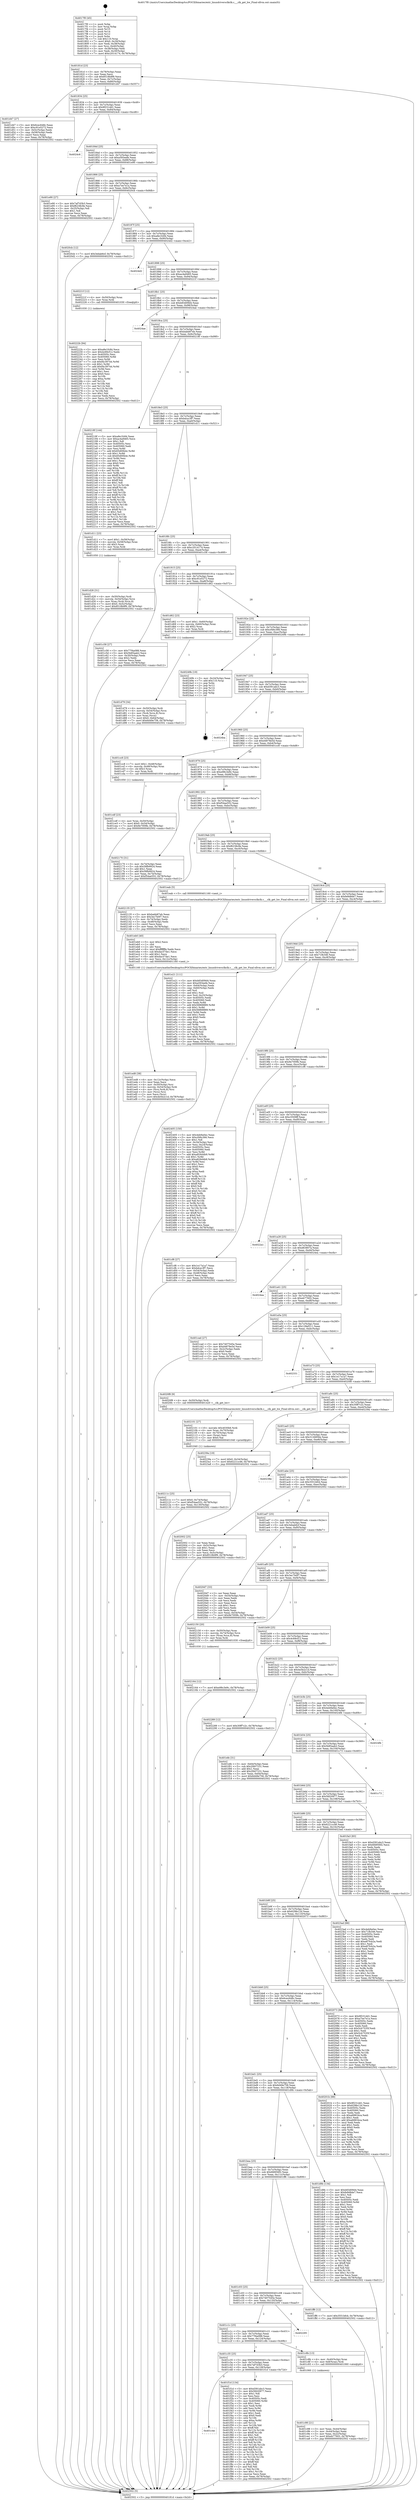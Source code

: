 digraph "0x4017f0" {
  label = "0x4017f0 (/mnt/c/Users/mathe/Desktop/tcc/POCII/binaries/extr_linuxdriversclkclk.c___clk_get_hw_Final-ollvm.out::main(0))"
  labelloc = "t"
  node[shape=record]

  Entry [label="",width=0.3,height=0.3,shape=circle,fillcolor=black,style=filled]
  "0x40181d" [label="{
     0x40181d [23]\l
     | [instrs]\l
     &nbsp;&nbsp;0x40181d \<+3\>: mov -0x78(%rbp),%eax\l
     &nbsp;&nbsp;0x401820 \<+2\>: mov %eax,%ecx\l
     &nbsp;&nbsp;0x401822 \<+6\>: sub $0x8518b9f9,%ecx\l
     &nbsp;&nbsp;0x401828 \<+3\>: mov %eax,-0x7c(%rbp)\l
     &nbsp;&nbsp;0x40182b \<+3\>: mov %ecx,-0x80(%rbp)\l
     &nbsp;&nbsp;0x40182e \<+6\>: je 0000000000401d47 \<main+0x557\>\l
  }"]
  "0x401d47" [label="{
     0x401d47 [27]\l
     | [instrs]\l
     &nbsp;&nbsp;0x401d47 \<+5\>: mov $0x6cec648c,%eax\l
     &nbsp;&nbsp;0x401d4c \<+5\>: mov $0xc91e5272,%ecx\l
     &nbsp;&nbsp;0x401d51 \<+3\>: mov -0x5c(%rbp),%edx\l
     &nbsp;&nbsp;0x401d54 \<+3\>: cmp -0x58(%rbp),%edx\l
     &nbsp;&nbsp;0x401d57 \<+3\>: cmovl %ecx,%eax\l
     &nbsp;&nbsp;0x401d5a \<+3\>: mov %eax,-0x78(%rbp)\l
     &nbsp;&nbsp;0x401d5d \<+5\>: jmp 0000000000402502 \<main+0xd12\>\l
  }"]
  "0x401834" [label="{
     0x401834 [25]\l
     | [instrs]\l
     &nbsp;&nbsp;0x401834 \<+5\>: jmp 0000000000401839 \<main+0x49\>\l
     &nbsp;&nbsp;0x401839 \<+3\>: mov -0x7c(%rbp),%eax\l
     &nbsp;&nbsp;0x40183c \<+5\>: sub $0x9f231dd1,%eax\l
     &nbsp;&nbsp;0x401841 \<+6\>: mov %eax,-0x84(%rbp)\l
     &nbsp;&nbsp;0x401847 \<+6\>: je 00000000004024c6 \<main+0xcd6\>\l
  }"]
  Exit [label="",width=0.3,height=0.3,shape=circle,fillcolor=black,style=filled,peripheries=2]
  "0x4024c6" [label="{
     0x4024c6\l
  }", style=dashed]
  "0x40184d" [label="{
     0x40184d [25]\l
     | [instrs]\l
     &nbsp;&nbsp;0x40184d \<+5\>: jmp 0000000000401852 \<main+0x62\>\l
     &nbsp;&nbsp;0x401852 \<+3\>: mov -0x7c(%rbp),%eax\l
     &nbsp;&nbsp;0x401855 \<+5\>: sub $0xa593eefe,%eax\l
     &nbsp;&nbsp;0x40185a \<+6\>: mov %eax,-0x88(%rbp)\l
     &nbsp;&nbsp;0x401860 \<+6\>: je 0000000000401e90 \<main+0x6a0\>\l
  }"]
  "0x40222b" [label="{
     0x40222b [94]\l
     | [instrs]\l
     &nbsp;&nbsp;0x40222b \<+5\>: mov $0xa8e1fc84,%ecx\l
     &nbsp;&nbsp;0x402230 \<+5\>: mov $0x4c69cf12,%edx\l
     &nbsp;&nbsp;0x402235 \<+7\>: mov 0x40505c,%esi\l
     &nbsp;&nbsp;0x40223c \<+8\>: mov 0x405060,%r8d\l
     &nbsp;&nbsp;0x402244 \<+3\>: mov %esi,%r9d\l
     &nbsp;&nbsp;0x402247 \<+7\>: sub $0xf4c39744,%r9d\l
     &nbsp;&nbsp;0x40224e \<+4\>: sub $0x1,%r9d\l
     &nbsp;&nbsp;0x402252 \<+7\>: add $0xf4c39744,%r9d\l
     &nbsp;&nbsp;0x402259 \<+4\>: imul %r9d,%esi\l
     &nbsp;&nbsp;0x40225d \<+3\>: and $0x1,%esi\l
     &nbsp;&nbsp;0x402260 \<+3\>: cmp $0x0,%esi\l
     &nbsp;&nbsp;0x402263 \<+4\>: sete %r10b\l
     &nbsp;&nbsp;0x402267 \<+4\>: cmp $0xa,%r8d\l
     &nbsp;&nbsp;0x40226b \<+4\>: setl %r11b\l
     &nbsp;&nbsp;0x40226f \<+3\>: mov %r10b,%bl\l
     &nbsp;&nbsp;0x402272 \<+3\>: and %r11b,%bl\l
     &nbsp;&nbsp;0x402275 \<+3\>: xor %r11b,%r10b\l
     &nbsp;&nbsp;0x402278 \<+3\>: or %r10b,%bl\l
     &nbsp;&nbsp;0x40227b \<+3\>: test $0x1,%bl\l
     &nbsp;&nbsp;0x40227e \<+3\>: cmovne %edx,%ecx\l
     &nbsp;&nbsp;0x402281 \<+3\>: mov %ecx,-0x78(%rbp)\l
     &nbsp;&nbsp;0x402284 \<+5\>: jmp 0000000000402502 \<main+0xd12\>\l
  }"]
  "0x401e90" [label="{
     0x401e90 [27]\l
     | [instrs]\l
     &nbsp;&nbsp;0x401e90 \<+5\>: mov $0x7af7d3b3,%eax\l
     &nbsp;&nbsp;0x401e95 \<+5\>: mov $0xf6238c9e,%ecx\l
     &nbsp;&nbsp;0x401e9a \<+3\>: mov -0x25(%rbp),%dl\l
     &nbsp;&nbsp;0x401e9d \<+3\>: test $0x1,%dl\l
     &nbsp;&nbsp;0x401ea0 \<+3\>: cmovne %ecx,%eax\l
     &nbsp;&nbsp;0x401ea3 \<+3\>: mov %eax,-0x78(%rbp)\l
     &nbsp;&nbsp;0x401ea6 \<+5\>: jmp 0000000000402502 \<main+0xd12\>\l
  }"]
  "0x401866" [label="{
     0x401866 [25]\l
     | [instrs]\l
     &nbsp;&nbsp;0x401866 \<+5\>: jmp 000000000040186b \<main+0x7b\>\l
     &nbsp;&nbsp;0x40186b \<+3\>: mov -0x7c(%rbp),%eax\l
     &nbsp;&nbsp;0x40186e \<+5\>: sub $0xa7ee7e1a,%eax\l
     &nbsp;&nbsp;0x401873 \<+6\>: mov %eax,-0x8c(%rbp)\l
     &nbsp;&nbsp;0x401879 \<+6\>: je 00000000004020cb \<main+0x8db\>\l
  }"]
  "0x402164" [label="{
     0x402164 [12]\l
     | [instrs]\l
     &nbsp;&nbsp;0x402164 \<+7\>: movl $0xe98c3e9c,-0x78(%rbp)\l
     &nbsp;&nbsp;0x40216b \<+5\>: jmp 0000000000402502 \<main+0xd12\>\l
  }"]
  "0x4020cb" [label="{
     0x4020cb [12]\l
     | [instrs]\l
     &nbsp;&nbsp;0x4020cb \<+7\>: movl $0x3ebab6cf,-0x78(%rbp)\l
     &nbsp;&nbsp;0x4020d2 \<+5\>: jmp 0000000000402502 \<main+0xd12\>\l
  }"]
  "0x40187f" [label="{
     0x40187f [25]\l
     | [instrs]\l
     &nbsp;&nbsp;0x40187f \<+5\>: jmp 0000000000401884 \<main+0x94\>\l
     &nbsp;&nbsp;0x401884 \<+3\>: mov -0x7c(%rbp),%eax\l
     &nbsp;&nbsp;0x401887 \<+5\>: sub $0xa8e1fc84,%eax\l
     &nbsp;&nbsp;0x40188c \<+6\>: mov %eax,-0x90(%rbp)\l
     &nbsp;&nbsp;0x401892 \<+6\>: je 00000000004024d2 \<main+0xce2\>\l
  }"]
  "0x40211c" [label="{
     0x40211c [25]\l
     | [instrs]\l
     &nbsp;&nbsp;0x40211c \<+7\>: movl $0x0,-0x74(%rbp)\l
     &nbsp;&nbsp;0x402123 \<+7\>: movl $0xf54ae552,-0x78(%rbp)\l
     &nbsp;&nbsp;0x40212a \<+6\>: mov %eax,-0x130(%rbp)\l
     &nbsp;&nbsp;0x402130 \<+5\>: jmp 0000000000402502 \<main+0xd12\>\l
  }"]
  "0x4024d2" [label="{
     0x4024d2\l
  }", style=dashed]
  "0x401898" [label="{
     0x401898 [25]\l
     | [instrs]\l
     &nbsp;&nbsp;0x401898 \<+5\>: jmp 000000000040189d \<main+0xad\>\l
     &nbsp;&nbsp;0x40189d \<+3\>: mov -0x7c(%rbp),%eax\l
     &nbsp;&nbsp;0x4018a0 \<+5\>: sub $0xac4a9465,%eax\l
     &nbsp;&nbsp;0x4018a5 \<+6\>: mov %eax,-0x94(%rbp)\l
     &nbsp;&nbsp;0x4018ab \<+6\>: je 000000000040221f \<main+0xa2f\>\l
  }"]
  "0x402101" [label="{
     0x402101 [27]\l
     | [instrs]\l
     &nbsp;&nbsp;0x402101 \<+10\>: movabs $0x4030b6,%rdi\l
     &nbsp;&nbsp;0x40210b \<+4\>: mov %rax,-0x70(%rbp)\l
     &nbsp;&nbsp;0x40210f \<+4\>: mov -0x70(%rbp),%rax\l
     &nbsp;&nbsp;0x402113 \<+2\>: mov (%rax),%esi\l
     &nbsp;&nbsp;0x402115 \<+2\>: mov $0x0,%al\l
     &nbsp;&nbsp;0x402117 \<+5\>: call 0000000000401040 \<printf@plt\>\l
     | [calls]\l
     &nbsp;&nbsp;0x401040 \{1\} (unknown)\l
  }"]
  "0x40221f" [label="{
     0x40221f [12]\l
     | [instrs]\l
     &nbsp;&nbsp;0x40221f \<+4\>: mov -0x50(%rbp),%rax\l
     &nbsp;&nbsp;0x402223 \<+3\>: mov %rax,%rdi\l
     &nbsp;&nbsp;0x402226 \<+5\>: call 0000000000401030 \<free@plt\>\l
     | [calls]\l
     &nbsp;&nbsp;0x401030 \{1\} (unknown)\l
  }"]
  "0x4018b1" [label="{
     0x4018b1 [25]\l
     | [instrs]\l
     &nbsp;&nbsp;0x4018b1 \<+5\>: jmp 00000000004018b6 \<main+0xc6\>\l
     &nbsp;&nbsp;0x4018b6 \<+3\>: mov -0x7c(%rbp),%eax\l
     &nbsp;&nbsp;0x4018b9 \<+5\>: sub $0xb83d09d4,%eax\l
     &nbsp;&nbsp;0x4018be \<+6\>: mov %eax,-0x98(%rbp)\l
     &nbsp;&nbsp;0x4018c4 \<+6\>: je 00000000004024ae \<main+0xcbe\>\l
  }"]
  "0x401c4e" [label="{
     0x401c4e\l
  }", style=dashed]
  "0x4024ae" [label="{
     0x4024ae\l
  }", style=dashed]
  "0x4018ca" [label="{
     0x4018ca [25]\l
     | [instrs]\l
     &nbsp;&nbsp;0x4018ca \<+5\>: jmp 00000000004018cf \<main+0xdf\>\l
     &nbsp;&nbsp;0x4018cf \<+3\>: mov -0x7c(%rbp),%eax\l
     &nbsp;&nbsp;0x4018d2 \<+5\>: sub $0xbabb87eb,%eax\l
     &nbsp;&nbsp;0x4018d7 \<+6\>: mov %eax,-0x9c(%rbp)\l
     &nbsp;&nbsp;0x4018dd \<+6\>: je 000000000040218f \<main+0x99f\>\l
  }"]
  "0x401f1d" [label="{
     0x401f1d [134]\l
     | [instrs]\l
     &nbsp;&nbsp;0x401f1d \<+5\>: mov $0xd391abc3,%eax\l
     &nbsp;&nbsp;0x401f22 \<+5\>: mov $0x5fd20977,%ecx\l
     &nbsp;&nbsp;0x401f27 \<+2\>: mov $0x1,%dl\l
     &nbsp;&nbsp;0x401f29 \<+2\>: xor %esi,%esi\l
     &nbsp;&nbsp;0x401f2b \<+7\>: mov 0x40505c,%edi\l
     &nbsp;&nbsp;0x401f32 \<+8\>: mov 0x405060,%r8d\l
     &nbsp;&nbsp;0x401f3a \<+3\>: sub $0x1,%esi\l
     &nbsp;&nbsp;0x401f3d \<+3\>: mov %edi,%r9d\l
     &nbsp;&nbsp;0x401f40 \<+3\>: add %esi,%r9d\l
     &nbsp;&nbsp;0x401f43 \<+4\>: imul %r9d,%edi\l
     &nbsp;&nbsp;0x401f47 \<+3\>: and $0x1,%edi\l
     &nbsp;&nbsp;0x401f4a \<+3\>: cmp $0x0,%edi\l
     &nbsp;&nbsp;0x401f4d \<+4\>: sete %r10b\l
     &nbsp;&nbsp;0x401f51 \<+4\>: cmp $0xa,%r8d\l
     &nbsp;&nbsp;0x401f55 \<+4\>: setl %r11b\l
     &nbsp;&nbsp;0x401f59 \<+3\>: mov %r10b,%bl\l
     &nbsp;&nbsp;0x401f5c \<+3\>: xor $0xff,%bl\l
     &nbsp;&nbsp;0x401f5f \<+3\>: mov %r11b,%r14b\l
     &nbsp;&nbsp;0x401f62 \<+4\>: xor $0xff,%r14b\l
     &nbsp;&nbsp;0x401f66 \<+3\>: xor $0x1,%dl\l
     &nbsp;&nbsp;0x401f69 \<+3\>: mov %bl,%r15b\l
     &nbsp;&nbsp;0x401f6c \<+4\>: and $0xff,%r15b\l
     &nbsp;&nbsp;0x401f70 \<+3\>: and %dl,%r10b\l
     &nbsp;&nbsp;0x401f73 \<+3\>: mov %r14b,%r12b\l
     &nbsp;&nbsp;0x401f76 \<+4\>: and $0xff,%r12b\l
     &nbsp;&nbsp;0x401f7a \<+3\>: and %dl,%r11b\l
     &nbsp;&nbsp;0x401f7d \<+3\>: or %r10b,%r15b\l
     &nbsp;&nbsp;0x401f80 \<+3\>: or %r11b,%r12b\l
     &nbsp;&nbsp;0x401f83 \<+3\>: xor %r12b,%r15b\l
     &nbsp;&nbsp;0x401f86 \<+3\>: or %r14b,%bl\l
     &nbsp;&nbsp;0x401f89 \<+3\>: xor $0xff,%bl\l
     &nbsp;&nbsp;0x401f8c \<+3\>: or $0x1,%dl\l
     &nbsp;&nbsp;0x401f8f \<+2\>: and %dl,%bl\l
     &nbsp;&nbsp;0x401f91 \<+3\>: or %bl,%r15b\l
     &nbsp;&nbsp;0x401f94 \<+4\>: test $0x1,%r15b\l
     &nbsp;&nbsp;0x401f98 \<+3\>: cmovne %ecx,%eax\l
     &nbsp;&nbsp;0x401f9b \<+3\>: mov %eax,-0x78(%rbp)\l
     &nbsp;&nbsp;0x401f9e \<+5\>: jmp 0000000000402502 \<main+0xd12\>\l
  }"]
  "0x40218f" [label="{
     0x40218f [144]\l
     | [instrs]\l
     &nbsp;&nbsp;0x40218f \<+5\>: mov $0xa8e1fc84,%eax\l
     &nbsp;&nbsp;0x402194 \<+5\>: mov $0xac4a9465,%ecx\l
     &nbsp;&nbsp;0x402199 \<+2\>: mov $0x1,%dl\l
     &nbsp;&nbsp;0x40219b \<+7\>: mov 0x40505c,%esi\l
     &nbsp;&nbsp;0x4021a2 \<+7\>: mov 0x405060,%edi\l
     &nbsp;&nbsp;0x4021a9 \<+3\>: mov %esi,%r8d\l
     &nbsp;&nbsp;0x4021ac \<+7\>: add $0x65d00b4c,%r8d\l
     &nbsp;&nbsp;0x4021b3 \<+4\>: sub $0x1,%r8d\l
     &nbsp;&nbsp;0x4021b7 \<+7\>: sub $0x65d00b4c,%r8d\l
     &nbsp;&nbsp;0x4021be \<+4\>: imul %r8d,%esi\l
     &nbsp;&nbsp;0x4021c2 \<+3\>: and $0x1,%esi\l
     &nbsp;&nbsp;0x4021c5 \<+3\>: cmp $0x0,%esi\l
     &nbsp;&nbsp;0x4021c8 \<+4\>: sete %r9b\l
     &nbsp;&nbsp;0x4021cc \<+3\>: cmp $0xa,%edi\l
     &nbsp;&nbsp;0x4021cf \<+4\>: setl %r10b\l
     &nbsp;&nbsp;0x4021d3 \<+3\>: mov %r9b,%r11b\l
     &nbsp;&nbsp;0x4021d6 \<+4\>: xor $0xff,%r11b\l
     &nbsp;&nbsp;0x4021da \<+3\>: mov %r10b,%bl\l
     &nbsp;&nbsp;0x4021dd \<+3\>: xor $0xff,%bl\l
     &nbsp;&nbsp;0x4021e0 \<+3\>: xor $0x1,%dl\l
     &nbsp;&nbsp;0x4021e3 \<+3\>: mov %r11b,%r14b\l
     &nbsp;&nbsp;0x4021e6 \<+4\>: and $0xff,%r14b\l
     &nbsp;&nbsp;0x4021ea \<+3\>: and %dl,%r9b\l
     &nbsp;&nbsp;0x4021ed \<+3\>: mov %bl,%r15b\l
     &nbsp;&nbsp;0x4021f0 \<+4\>: and $0xff,%r15b\l
     &nbsp;&nbsp;0x4021f4 \<+3\>: and %dl,%r10b\l
     &nbsp;&nbsp;0x4021f7 \<+3\>: or %r9b,%r14b\l
     &nbsp;&nbsp;0x4021fa \<+3\>: or %r10b,%r15b\l
     &nbsp;&nbsp;0x4021fd \<+3\>: xor %r15b,%r14b\l
     &nbsp;&nbsp;0x402200 \<+3\>: or %bl,%r11b\l
     &nbsp;&nbsp;0x402203 \<+4\>: xor $0xff,%r11b\l
     &nbsp;&nbsp;0x402207 \<+3\>: or $0x1,%dl\l
     &nbsp;&nbsp;0x40220a \<+3\>: and %dl,%r11b\l
     &nbsp;&nbsp;0x40220d \<+3\>: or %r11b,%r14b\l
     &nbsp;&nbsp;0x402210 \<+4\>: test $0x1,%r14b\l
     &nbsp;&nbsp;0x402214 \<+3\>: cmovne %ecx,%eax\l
     &nbsp;&nbsp;0x402217 \<+3\>: mov %eax,-0x78(%rbp)\l
     &nbsp;&nbsp;0x40221a \<+5\>: jmp 0000000000402502 \<main+0xd12\>\l
  }"]
  "0x4018e3" [label="{
     0x4018e3 [25]\l
     | [instrs]\l
     &nbsp;&nbsp;0x4018e3 \<+5\>: jmp 00000000004018e8 \<main+0xf8\>\l
     &nbsp;&nbsp;0x4018e8 \<+3\>: mov -0x7c(%rbp),%eax\l
     &nbsp;&nbsp;0x4018eb \<+5\>: sub $0xbdca1ff7,%eax\l
     &nbsp;&nbsp;0x4018f0 \<+6\>: mov %eax,-0xa0(%rbp)\l
     &nbsp;&nbsp;0x4018f6 \<+6\>: je 0000000000401d11 \<main+0x521\>\l
  }"]
  "0x401ed8" [label="{
     0x401ed8 [38]\l
     | [instrs]\l
     &nbsp;&nbsp;0x401ed8 \<+6\>: mov -0x12c(%rbp),%ecx\l
     &nbsp;&nbsp;0x401ede \<+3\>: imul %eax,%ecx\l
     &nbsp;&nbsp;0x401ee1 \<+4\>: mov -0x50(%rbp),%rsi\l
     &nbsp;&nbsp;0x401ee5 \<+4\>: movslq -0x54(%rbp),%rdi\l
     &nbsp;&nbsp;0x401ee9 \<+4\>: mov (%rsi,%rdi,8),%rsi\l
     &nbsp;&nbsp;0x401eed \<+3\>: mov (%rsi),%rsi\l
     &nbsp;&nbsp;0x401ef0 \<+2\>: mov %ecx,(%rsi)\l
     &nbsp;&nbsp;0x401ef2 \<+7\>: movl $0x4e5b2c1d,-0x78(%rbp)\l
     &nbsp;&nbsp;0x401ef9 \<+5\>: jmp 0000000000402502 \<main+0xd12\>\l
  }"]
  "0x401d11" [label="{
     0x401d11 [23]\l
     | [instrs]\l
     &nbsp;&nbsp;0x401d11 \<+7\>: movl $0x1,-0x58(%rbp)\l
     &nbsp;&nbsp;0x401d18 \<+4\>: movslq -0x58(%rbp),%rax\l
     &nbsp;&nbsp;0x401d1c \<+4\>: shl $0x3,%rax\l
     &nbsp;&nbsp;0x401d20 \<+3\>: mov %rax,%rdi\l
     &nbsp;&nbsp;0x401d23 \<+5\>: call 0000000000401050 \<malloc@plt\>\l
     | [calls]\l
     &nbsp;&nbsp;0x401050 \{1\} (unknown)\l
  }"]
  "0x4018fc" [label="{
     0x4018fc [25]\l
     | [instrs]\l
     &nbsp;&nbsp;0x4018fc \<+5\>: jmp 0000000000401901 \<main+0x111\>\l
     &nbsp;&nbsp;0x401901 \<+3\>: mov -0x7c(%rbp),%eax\l
     &nbsp;&nbsp;0x401904 \<+5\>: sub $0xc2014174,%eax\l
     &nbsp;&nbsp;0x401909 \<+6\>: mov %eax,-0xa4(%rbp)\l
     &nbsp;&nbsp;0x40190f \<+6\>: je 0000000000401c58 \<main+0x468\>\l
  }"]
  "0x401eb0" [label="{
     0x401eb0 [40]\l
     | [instrs]\l
     &nbsp;&nbsp;0x401eb0 \<+5\>: mov $0x2,%ecx\l
     &nbsp;&nbsp;0x401eb5 \<+1\>: cltd\l
     &nbsp;&nbsp;0x401eb6 \<+2\>: idiv %ecx\l
     &nbsp;&nbsp;0x401eb8 \<+6\>: imul $0xfffffffe,%edx,%ecx\l
     &nbsp;&nbsp;0x401ebe \<+6\>: sub $0xdac57de1,%ecx\l
     &nbsp;&nbsp;0x401ec4 \<+3\>: add $0x1,%ecx\l
     &nbsp;&nbsp;0x401ec7 \<+6\>: add $0xdac57de1,%ecx\l
     &nbsp;&nbsp;0x401ecd \<+6\>: mov %ecx,-0x12c(%rbp)\l
     &nbsp;&nbsp;0x401ed3 \<+5\>: call 0000000000401160 \<next_i\>\l
     | [calls]\l
     &nbsp;&nbsp;0x401160 \{1\} (/mnt/c/Users/mathe/Desktop/tcc/POCII/binaries/extr_linuxdriversclkclk.c___clk_get_hw_Final-ollvm.out::next_i)\l
  }"]
  "0x401c58" [label="{
     0x401c58 [27]\l
     | [instrs]\l
     &nbsp;&nbsp;0x401c58 \<+5\>: mov $0x77f4a088,%eax\l
     &nbsp;&nbsp;0x401c5d \<+5\>: mov $0x5b85aab2,%ecx\l
     &nbsp;&nbsp;0x401c62 \<+3\>: mov -0x30(%rbp),%edx\l
     &nbsp;&nbsp;0x401c65 \<+3\>: cmp $0x2,%edx\l
     &nbsp;&nbsp;0x401c68 \<+3\>: cmovne %ecx,%eax\l
     &nbsp;&nbsp;0x401c6b \<+3\>: mov %eax,-0x78(%rbp)\l
     &nbsp;&nbsp;0x401c6e \<+5\>: jmp 0000000000402502 \<main+0xd12\>\l
  }"]
  "0x401915" [label="{
     0x401915 [25]\l
     | [instrs]\l
     &nbsp;&nbsp;0x401915 \<+5\>: jmp 000000000040191a \<main+0x12a\>\l
     &nbsp;&nbsp;0x40191a \<+3\>: mov -0x7c(%rbp),%eax\l
     &nbsp;&nbsp;0x40191d \<+5\>: sub $0xc91e5272,%eax\l
     &nbsp;&nbsp;0x401922 \<+6\>: mov %eax,-0xa8(%rbp)\l
     &nbsp;&nbsp;0x401928 \<+6\>: je 0000000000401d62 \<main+0x572\>\l
  }"]
  "0x402502" [label="{
     0x402502 [5]\l
     | [instrs]\l
     &nbsp;&nbsp;0x402502 \<+5\>: jmp 000000000040181d \<main+0x2d\>\l
  }"]
  "0x4017f0" [label="{
     0x4017f0 [45]\l
     | [instrs]\l
     &nbsp;&nbsp;0x4017f0 \<+1\>: push %rbp\l
     &nbsp;&nbsp;0x4017f1 \<+3\>: mov %rsp,%rbp\l
     &nbsp;&nbsp;0x4017f4 \<+2\>: push %r15\l
     &nbsp;&nbsp;0x4017f6 \<+2\>: push %r14\l
     &nbsp;&nbsp;0x4017f8 \<+2\>: push %r12\l
     &nbsp;&nbsp;0x4017fa \<+1\>: push %rbx\l
     &nbsp;&nbsp;0x4017fb \<+7\>: sub $0x110,%rsp\l
     &nbsp;&nbsp;0x401802 \<+7\>: movl $0x0,-0x34(%rbp)\l
     &nbsp;&nbsp;0x401809 \<+3\>: mov %edi,-0x38(%rbp)\l
     &nbsp;&nbsp;0x40180c \<+4\>: mov %rsi,-0x40(%rbp)\l
     &nbsp;&nbsp;0x401810 \<+3\>: mov -0x38(%rbp),%edi\l
     &nbsp;&nbsp;0x401813 \<+3\>: mov %edi,-0x30(%rbp)\l
     &nbsp;&nbsp;0x401816 \<+7\>: movl $0xc2014174,-0x78(%rbp)\l
  }"]
  "0x401d79" [label="{
     0x401d79 [34]\l
     | [instrs]\l
     &nbsp;&nbsp;0x401d79 \<+4\>: mov -0x50(%rbp),%rdi\l
     &nbsp;&nbsp;0x401d7d \<+4\>: movslq -0x54(%rbp),%rcx\l
     &nbsp;&nbsp;0x401d81 \<+4\>: mov (%rdi,%rcx,8),%rcx\l
     &nbsp;&nbsp;0x401d85 \<+3\>: mov %rax,(%rcx)\l
     &nbsp;&nbsp;0x401d88 \<+7\>: movl $0x0,-0x64(%rbp)\l
     &nbsp;&nbsp;0x401d8f \<+7\>: movl $0x6d49e758,-0x78(%rbp)\l
     &nbsp;&nbsp;0x401d96 \<+5\>: jmp 0000000000402502 \<main+0xd12\>\l
  }"]
  "0x401d62" [label="{
     0x401d62 [23]\l
     | [instrs]\l
     &nbsp;&nbsp;0x401d62 \<+7\>: movl $0x1,-0x60(%rbp)\l
     &nbsp;&nbsp;0x401d69 \<+4\>: movslq -0x60(%rbp),%rax\l
     &nbsp;&nbsp;0x401d6d \<+4\>: shl $0x2,%rax\l
     &nbsp;&nbsp;0x401d71 \<+3\>: mov %rax,%rdi\l
     &nbsp;&nbsp;0x401d74 \<+5\>: call 0000000000401050 \<malloc@plt\>\l
     | [calls]\l
     &nbsp;&nbsp;0x401050 \{1\} (unknown)\l
  }"]
  "0x40192e" [label="{
     0x40192e [25]\l
     | [instrs]\l
     &nbsp;&nbsp;0x40192e \<+5\>: jmp 0000000000401933 \<main+0x143\>\l
     &nbsp;&nbsp;0x401933 \<+3\>: mov -0x7c(%rbp),%eax\l
     &nbsp;&nbsp;0x401936 \<+5\>: sub $0xcf48c366,%eax\l
     &nbsp;&nbsp;0x40193b \<+6\>: mov %eax,-0xac(%rbp)\l
     &nbsp;&nbsp;0x401941 \<+6\>: je 000000000040249b \<main+0xcab\>\l
  }"]
  "0x401d28" [label="{
     0x401d28 [31]\l
     | [instrs]\l
     &nbsp;&nbsp;0x401d28 \<+4\>: mov -0x50(%rbp),%rdi\l
     &nbsp;&nbsp;0x401d2c \<+4\>: movslq -0x54(%rbp),%rcx\l
     &nbsp;&nbsp;0x401d30 \<+4\>: mov %rax,(%rdi,%rcx,8)\l
     &nbsp;&nbsp;0x401d34 \<+7\>: movl $0x0,-0x5c(%rbp)\l
     &nbsp;&nbsp;0x401d3b \<+7\>: movl $0x8518b9f9,-0x78(%rbp)\l
     &nbsp;&nbsp;0x401d42 \<+5\>: jmp 0000000000402502 \<main+0xd12\>\l
  }"]
  "0x40249b" [label="{
     0x40249b [19]\l
     | [instrs]\l
     &nbsp;&nbsp;0x40249b \<+3\>: mov -0x24(%rbp),%eax\l
     &nbsp;&nbsp;0x40249e \<+7\>: add $0x110,%rsp\l
     &nbsp;&nbsp;0x4024a5 \<+1\>: pop %rbx\l
     &nbsp;&nbsp;0x4024a6 \<+2\>: pop %r12\l
     &nbsp;&nbsp;0x4024a8 \<+2\>: pop %r14\l
     &nbsp;&nbsp;0x4024aa \<+2\>: pop %r15\l
     &nbsp;&nbsp;0x4024ac \<+1\>: pop %rbp\l
     &nbsp;&nbsp;0x4024ad \<+1\>: ret\l
  }"]
  "0x401947" [label="{
     0x401947 [25]\l
     | [instrs]\l
     &nbsp;&nbsp;0x401947 \<+5\>: jmp 000000000040194c \<main+0x15c\>\l
     &nbsp;&nbsp;0x40194c \<+3\>: mov -0x7c(%rbp),%eax\l
     &nbsp;&nbsp;0x40194f \<+5\>: sub $0xd391abc3,%eax\l
     &nbsp;&nbsp;0x401954 \<+6\>: mov %eax,-0xb0(%rbp)\l
     &nbsp;&nbsp;0x40195a \<+6\>: je 00000000004024ba \<main+0xcca\>\l
  }"]
  "0x401cdf" [label="{
     0x401cdf [23]\l
     | [instrs]\l
     &nbsp;&nbsp;0x401cdf \<+4\>: mov %rax,-0x50(%rbp)\l
     &nbsp;&nbsp;0x401ce3 \<+7\>: movl $0x0,-0x54(%rbp)\l
     &nbsp;&nbsp;0x401cea \<+7\>: movl $0x9e7009b,-0x78(%rbp)\l
     &nbsp;&nbsp;0x401cf1 \<+5\>: jmp 0000000000402502 \<main+0xd12\>\l
  }"]
  "0x4024ba" [label="{
     0x4024ba\l
  }", style=dashed]
  "0x401960" [label="{
     0x401960 [25]\l
     | [instrs]\l
     &nbsp;&nbsp;0x401960 \<+5\>: jmp 0000000000401965 \<main+0x175\>\l
     &nbsp;&nbsp;0x401965 \<+3\>: mov -0x7c(%rbp),%eax\l
     &nbsp;&nbsp;0x401968 \<+5\>: sub $0xd4878e5d,%eax\l
     &nbsp;&nbsp;0x40196d \<+6\>: mov %eax,-0xb4(%rbp)\l
     &nbsp;&nbsp;0x401973 \<+6\>: je 0000000000401cc8 \<main+0x4d8\>\l
  }"]
  "0x401c98" [label="{
     0x401c98 [21]\l
     | [instrs]\l
     &nbsp;&nbsp;0x401c98 \<+3\>: mov %eax,-0x44(%rbp)\l
     &nbsp;&nbsp;0x401c9b \<+3\>: mov -0x44(%rbp),%eax\l
     &nbsp;&nbsp;0x401c9e \<+3\>: mov %eax,-0x2c(%rbp)\l
     &nbsp;&nbsp;0x401ca1 \<+7\>: movl $0xeb77602,-0x78(%rbp)\l
     &nbsp;&nbsp;0x401ca8 \<+5\>: jmp 0000000000402502 \<main+0xd12\>\l
  }"]
  "0x401cc8" [label="{
     0x401cc8 [23]\l
     | [instrs]\l
     &nbsp;&nbsp;0x401cc8 \<+7\>: movl $0x1,-0x48(%rbp)\l
     &nbsp;&nbsp;0x401ccf \<+4\>: movslq -0x48(%rbp),%rax\l
     &nbsp;&nbsp;0x401cd3 \<+4\>: shl $0x3,%rax\l
     &nbsp;&nbsp;0x401cd7 \<+3\>: mov %rax,%rdi\l
     &nbsp;&nbsp;0x401cda \<+5\>: call 0000000000401050 \<malloc@plt\>\l
     | [calls]\l
     &nbsp;&nbsp;0x401050 \{1\} (unknown)\l
  }"]
  "0x401979" [label="{
     0x401979 [25]\l
     | [instrs]\l
     &nbsp;&nbsp;0x401979 \<+5\>: jmp 000000000040197e \<main+0x18e\>\l
     &nbsp;&nbsp;0x40197e \<+3\>: mov -0x7c(%rbp),%eax\l
     &nbsp;&nbsp;0x401981 \<+5\>: sub $0xe98c3e9c,%eax\l
     &nbsp;&nbsp;0x401986 \<+6\>: mov %eax,-0xb8(%rbp)\l
     &nbsp;&nbsp;0x40198c \<+6\>: je 0000000000402170 \<main+0x980\>\l
  }"]
  "0x401c35" [label="{
     0x401c35 [25]\l
     | [instrs]\l
     &nbsp;&nbsp;0x401c35 \<+5\>: jmp 0000000000401c3a \<main+0x44a\>\l
     &nbsp;&nbsp;0x401c3a \<+3\>: mov -0x7c(%rbp),%eax\l
     &nbsp;&nbsp;0x401c3d \<+5\>: sub $0x7af7d3b3,%eax\l
     &nbsp;&nbsp;0x401c42 \<+6\>: mov %eax,-0x128(%rbp)\l
     &nbsp;&nbsp;0x401c48 \<+6\>: je 0000000000401f1d \<main+0x72d\>\l
  }"]
  "0x402170" [label="{
     0x402170 [31]\l
     | [instrs]\l
     &nbsp;&nbsp;0x402170 \<+3\>: mov -0x74(%rbp),%eax\l
     &nbsp;&nbsp;0x402173 \<+5\>: sub $0x58fb9924,%eax\l
     &nbsp;&nbsp;0x402178 \<+3\>: add $0x1,%eax\l
     &nbsp;&nbsp;0x40217b \<+5\>: add $0x58fb9924,%eax\l
     &nbsp;&nbsp;0x402180 \<+3\>: mov %eax,-0x74(%rbp)\l
     &nbsp;&nbsp;0x402183 \<+7\>: movl $0xf54ae552,-0x78(%rbp)\l
     &nbsp;&nbsp;0x40218a \<+5\>: jmp 0000000000402502 \<main+0xd12\>\l
  }"]
  "0x401992" [label="{
     0x401992 [25]\l
     | [instrs]\l
     &nbsp;&nbsp;0x401992 \<+5\>: jmp 0000000000401997 \<main+0x1a7\>\l
     &nbsp;&nbsp;0x401997 \<+3\>: mov -0x7c(%rbp),%eax\l
     &nbsp;&nbsp;0x40199a \<+5\>: sub $0xf54ae552,%eax\l
     &nbsp;&nbsp;0x40199f \<+6\>: mov %eax,-0xbc(%rbp)\l
     &nbsp;&nbsp;0x4019a5 \<+6\>: je 0000000000402135 \<main+0x945\>\l
  }"]
  "0x401c8b" [label="{
     0x401c8b [13]\l
     | [instrs]\l
     &nbsp;&nbsp;0x401c8b \<+4\>: mov -0x40(%rbp),%rax\l
     &nbsp;&nbsp;0x401c8f \<+4\>: mov 0x8(%rax),%rdi\l
     &nbsp;&nbsp;0x401c93 \<+5\>: call 0000000000401060 \<atoi@plt\>\l
     | [calls]\l
     &nbsp;&nbsp;0x401060 \{1\} (unknown)\l
  }"]
  "0x402135" [label="{
     0x402135 [27]\l
     | [instrs]\l
     &nbsp;&nbsp;0x402135 \<+5\>: mov $0xbabb87eb,%eax\l
     &nbsp;&nbsp;0x40213a \<+5\>: mov $0x3ec7b0f7,%ecx\l
     &nbsp;&nbsp;0x40213f \<+3\>: mov -0x74(%rbp),%edx\l
     &nbsp;&nbsp;0x402142 \<+3\>: cmp -0x48(%rbp),%edx\l
     &nbsp;&nbsp;0x402145 \<+3\>: cmovl %ecx,%eax\l
     &nbsp;&nbsp;0x402148 \<+3\>: mov %eax,-0x78(%rbp)\l
     &nbsp;&nbsp;0x40214b \<+5\>: jmp 0000000000402502 \<main+0xd12\>\l
  }"]
  "0x4019ab" [label="{
     0x4019ab [25]\l
     | [instrs]\l
     &nbsp;&nbsp;0x4019ab \<+5\>: jmp 00000000004019b0 \<main+0x1c0\>\l
     &nbsp;&nbsp;0x4019b0 \<+3\>: mov -0x7c(%rbp),%eax\l
     &nbsp;&nbsp;0x4019b3 \<+5\>: sub $0xf6238c9e,%eax\l
     &nbsp;&nbsp;0x4019b8 \<+6\>: mov %eax,-0xc0(%rbp)\l
     &nbsp;&nbsp;0x4019be \<+6\>: je 0000000000401eab \<main+0x6bb\>\l
  }"]
  "0x401c1c" [label="{
     0x401c1c [25]\l
     | [instrs]\l
     &nbsp;&nbsp;0x401c1c \<+5\>: jmp 0000000000401c21 \<main+0x431\>\l
     &nbsp;&nbsp;0x401c21 \<+3\>: mov -0x7c(%rbp),%eax\l
     &nbsp;&nbsp;0x401c24 \<+5\>: sub $0x77f4a088,%eax\l
     &nbsp;&nbsp;0x401c29 \<+6\>: mov %eax,-0x124(%rbp)\l
     &nbsp;&nbsp;0x401c2f \<+6\>: je 0000000000401c8b \<main+0x49b\>\l
  }"]
  "0x401eab" [label="{
     0x401eab [5]\l
     | [instrs]\l
     &nbsp;&nbsp;0x401eab \<+5\>: call 0000000000401160 \<next_i\>\l
     | [calls]\l
     &nbsp;&nbsp;0x401160 \{1\} (/mnt/c/Users/mathe/Desktop/tcc/POCII/binaries/extr_linuxdriversclkclk.c___clk_get_hw_Final-ollvm.out::next_i)\l
  }"]
  "0x4019c4" [label="{
     0x4019c4 [25]\l
     | [instrs]\l
     &nbsp;&nbsp;0x4019c4 \<+5\>: jmp 00000000004019c9 \<main+0x1d9\>\l
     &nbsp;&nbsp;0x4019c9 \<+3\>: mov -0x7c(%rbp),%eax\l
     &nbsp;&nbsp;0x4019cc \<+5\>: sub $0xfe9d8de7,%eax\l
     &nbsp;&nbsp;0x4019d1 \<+6\>: mov %eax,-0xc4(%rbp)\l
     &nbsp;&nbsp;0x4019d7 \<+6\>: je 0000000000401e21 \<main+0x631\>\l
  }"]
  "0x402295" [label="{
     0x402295\l
  }", style=dashed]
  "0x401e21" [label="{
     0x401e21 [111]\l
     | [instrs]\l
     &nbsp;&nbsp;0x401e21 \<+5\>: mov $0xb83d09d4,%eax\l
     &nbsp;&nbsp;0x401e26 \<+5\>: mov $0xa593eefe,%ecx\l
     &nbsp;&nbsp;0x401e2b \<+3\>: mov -0x64(%rbp),%edx\l
     &nbsp;&nbsp;0x401e2e \<+3\>: cmp -0x60(%rbp),%edx\l
     &nbsp;&nbsp;0x401e31 \<+4\>: setl %sil\l
     &nbsp;&nbsp;0x401e35 \<+4\>: and $0x1,%sil\l
     &nbsp;&nbsp;0x401e39 \<+4\>: mov %sil,-0x25(%rbp)\l
     &nbsp;&nbsp;0x401e3d \<+7\>: mov 0x40505c,%edx\l
     &nbsp;&nbsp;0x401e44 \<+7\>: mov 0x405060,%edi\l
     &nbsp;&nbsp;0x401e4b \<+3\>: mov %edx,%r8d\l
     &nbsp;&nbsp;0x401e4e \<+7\>: add $0x56868889,%r8d\l
     &nbsp;&nbsp;0x401e55 \<+4\>: sub $0x1,%r8d\l
     &nbsp;&nbsp;0x401e59 \<+7\>: sub $0x56868889,%r8d\l
     &nbsp;&nbsp;0x401e60 \<+4\>: imul %r8d,%edx\l
     &nbsp;&nbsp;0x401e64 \<+3\>: and $0x1,%edx\l
     &nbsp;&nbsp;0x401e67 \<+3\>: cmp $0x0,%edx\l
     &nbsp;&nbsp;0x401e6a \<+4\>: sete %sil\l
     &nbsp;&nbsp;0x401e6e \<+3\>: cmp $0xa,%edi\l
     &nbsp;&nbsp;0x401e71 \<+4\>: setl %r9b\l
     &nbsp;&nbsp;0x401e75 \<+3\>: mov %sil,%r10b\l
     &nbsp;&nbsp;0x401e78 \<+3\>: and %r9b,%r10b\l
     &nbsp;&nbsp;0x401e7b \<+3\>: xor %r9b,%sil\l
     &nbsp;&nbsp;0x401e7e \<+3\>: or %sil,%r10b\l
     &nbsp;&nbsp;0x401e81 \<+4\>: test $0x1,%r10b\l
     &nbsp;&nbsp;0x401e85 \<+3\>: cmovne %ecx,%eax\l
     &nbsp;&nbsp;0x401e88 \<+3\>: mov %eax,-0x78(%rbp)\l
     &nbsp;&nbsp;0x401e8b \<+5\>: jmp 0000000000402502 \<main+0xd12\>\l
  }"]
  "0x4019dd" [label="{
     0x4019dd [25]\l
     | [instrs]\l
     &nbsp;&nbsp;0x4019dd \<+5\>: jmp 00000000004019e2 \<main+0x1f2\>\l
     &nbsp;&nbsp;0x4019e2 \<+3\>: mov -0x7c(%rbp),%eax\l
     &nbsp;&nbsp;0x4019e5 \<+5\>: sub $0x71fb346,%eax\l
     &nbsp;&nbsp;0x4019ea \<+6\>: mov %eax,-0xc8(%rbp)\l
     &nbsp;&nbsp;0x4019f0 \<+6\>: je 0000000000402405 \<main+0xc15\>\l
  }"]
  "0x401c03" [label="{
     0x401c03 [25]\l
     | [instrs]\l
     &nbsp;&nbsp;0x401c03 \<+5\>: jmp 0000000000401c08 \<main+0x418\>\l
     &nbsp;&nbsp;0x401c08 \<+3\>: mov -0x7c(%rbp),%eax\l
     &nbsp;&nbsp;0x401c0b \<+5\>: sub $0x7407545e,%eax\l
     &nbsp;&nbsp;0x401c10 \<+6\>: mov %eax,-0x120(%rbp)\l
     &nbsp;&nbsp;0x401c16 \<+6\>: je 0000000000402295 \<main+0xaa5\>\l
  }"]
  "0x402405" [label="{
     0x402405 [150]\l
     | [instrs]\l
     &nbsp;&nbsp;0x402405 \<+5\>: mov $0x4eb9a0ec,%eax\l
     &nbsp;&nbsp;0x40240a \<+5\>: mov $0xcf48c366,%ecx\l
     &nbsp;&nbsp;0x40240f \<+2\>: mov $0x1,%dl\l
     &nbsp;&nbsp;0x402411 \<+3\>: mov -0x34(%rbp),%esi\l
     &nbsp;&nbsp;0x402414 \<+3\>: mov %esi,-0x24(%rbp)\l
     &nbsp;&nbsp;0x402417 \<+7\>: mov 0x40505c,%esi\l
     &nbsp;&nbsp;0x40241e \<+7\>: mov 0x405060,%edi\l
     &nbsp;&nbsp;0x402425 \<+3\>: mov %esi,%r8d\l
     &nbsp;&nbsp;0x402428 \<+7\>: add $0xa826d4b9,%r8d\l
     &nbsp;&nbsp;0x40242f \<+4\>: sub $0x1,%r8d\l
     &nbsp;&nbsp;0x402433 \<+7\>: sub $0xa826d4b9,%r8d\l
     &nbsp;&nbsp;0x40243a \<+4\>: imul %r8d,%esi\l
     &nbsp;&nbsp;0x40243e \<+3\>: and $0x1,%esi\l
     &nbsp;&nbsp;0x402441 \<+3\>: cmp $0x0,%esi\l
     &nbsp;&nbsp;0x402444 \<+4\>: sete %r9b\l
     &nbsp;&nbsp;0x402448 \<+3\>: cmp $0xa,%edi\l
     &nbsp;&nbsp;0x40244b \<+4\>: setl %r10b\l
     &nbsp;&nbsp;0x40244f \<+3\>: mov %r9b,%r11b\l
     &nbsp;&nbsp;0x402452 \<+4\>: xor $0xff,%r11b\l
     &nbsp;&nbsp;0x402456 \<+3\>: mov %r10b,%bl\l
     &nbsp;&nbsp;0x402459 \<+3\>: xor $0xff,%bl\l
     &nbsp;&nbsp;0x40245c \<+3\>: xor $0x0,%dl\l
     &nbsp;&nbsp;0x40245f \<+3\>: mov %r11b,%r14b\l
     &nbsp;&nbsp;0x402462 \<+4\>: and $0x0,%r14b\l
     &nbsp;&nbsp;0x402466 \<+3\>: and %dl,%r9b\l
     &nbsp;&nbsp;0x402469 \<+3\>: mov %bl,%r15b\l
     &nbsp;&nbsp;0x40246c \<+4\>: and $0x0,%r15b\l
     &nbsp;&nbsp;0x402470 \<+3\>: and %dl,%r10b\l
     &nbsp;&nbsp;0x402473 \<+3\>: or %r9b,%r14b\l
     &nbsp;&nbsp;0x402476 \<+3\>: or %r10b,%r15b\l
     &nbsp;&nbsp;0x402479 \<+3\>: xor %r15b,%r14b\l
     &nbsp;&nbsp;0x40247c \<+3\>: or %bl,%r11b\l
     &nbsp;&nbsp;0x40247f \<+4\>: xor $0xff,%r11b\l
     &nbsp;&nbsp;0x402483 \<+3\>: or $0x0,%dl\l
     &nbsp;&nbsp;0x402486 \<+3\>: and %dl,%r11b\l
     &nbsp;&nbsp;0x402489 \<+3\>: or %r11b,%r14b\l
     &nbsp;&nbsp;0x40248c \<+4\>: test $0x1,%r14b\l
     &nbsp;&nbsp;0x402490 \<+3\>: cmovne %ecx,%eax\l
     &nbsp;&nbsp;0x402493 \<+3\>: mov %eax,-0x78(%rbp)\l
     &nbsp;&nbsp;0x402496 \<+5\>: jmp 0000000000402502 \<main+0xd12\>\l
  }"]
  "0x4019f6" [label="{
     0x4019f6 [25]\l
     | [instrs]\l
     &nbsp;&nbsp;0x4019f6 \<+5\>: jmp 00000000004019fb \<main+0x20b\>\l
     &nbsp;&nbsp;0x4019fb \<+3\>: mov -0x7c(%rbp),%eax\l
     &nbsp;&nbsp;0x4019fe \<+5\>: sub $0x9e7009b,%eax\l
     &nbsp;&nbsp;0x401a03 \<+6\>: mov %eax,-0xcc(%rbp)\l
     &nbsp;&nbsp;0x401a09 \<+6\>: je 0000000000401cf6 \<main+0x506\>\l
  }"]
  "0x401ff6" [label="{
     0x401ff6 [12]\l
     | [instrs]\l
     &nbsp;&nbsp;0x401ff6 \<+7\>: movl $0x3551bfcb,-0x78(%rbp)\l
     &nbsp;&nbsp;0x401ffd \<+5\>: jmp 0000000000402502 \<main+0xd12\>\l
  }"]
  "0x401cf6" [label="{
     0x401cf6 [27]\l
     | [instrs]\l
     &nbsp;&nbsp;0x401cf6 \<+5\>: mov $0x1e17a1a7,%eax\l
     &nbsp;&nbsp;0x401cfb \<+5\>: mov $0xbdca1ff7,%ecx\l
     &nbsp;&nbsp;0x401d00 \<+3\>: mov -0x54(%rbp),%edx\l
     &nbsp;&nbsp;0x401d03 \<+3\>: cmp -0x48(%rbp),%edx\l
     &nbsp;&nbsp;0x401d06 \<+3\>: cmovl %ecx,%eax\l
     &nbsp;&nbsp;0x401d09 \<+3\>: mov %eax,-0x78(%rbp)\l
     &nbsp;&nbsp;0x401d0c \<+5\>: jmp 0000000000402502 \<main+0xd12\>\l
  }"]
  "0x401a0f" [label="{
     0x401a0f [25]\l
     | [instrs]\l
     &nbsp;&nbsp;0x401a0f \<+5\>: jmp 0000000000401a14 \<main+0x224\>\l
     &nbsp;&nbsp;0x401a14 \<+3\>: mov -0x7c(%rbp),%eax\l
     &nbsp;&nbsp;0x401a17 \<+5\>: sub $0xc5509ff,%eax\l
     &nbsp;&nbsp;0x401a1c \<+6\>: mov %eax,-0xd0(%rbp)\l
     &nbsp;&nbsp;0x401a22 \<+6\>: je 00000000004022a1 \<main+0xab1\>\l
  }"]
  "0x401bea" [label="{
     0x401bea [25]\l
     | [instrs]\l
     &nbsp;&nbsp;0x401bea \<+5\>: jmp 0000000000401bef \<main+0x3ff\>\l
     &nbsp;&nbsp;0x401bef \<+3\>: mov -0x7c(%rbp),%eax\l
     &nbsp;&nbsp;0x401bf2 \<+5\>: sub $0x6fd956f2,%eax\l
     &nbsp;&nbsp;0x401bf7 \<+6\>: mov %eax,-0x11c(%rbp)\l
     &nbsp;&nbsp;0x401bfd \<+6\>: je 0000000000401ff6 \<main+0x806\>\l
  }"]
  "0x4022a1" [label="{
     0x4022a1\l
  }", style=dashed]
  "0x401a28" [label="{
     0x401a28 [25]\l
     | [instrs]\l
     &nbsp;&nbsp;0x401a28 \<+5\>: jmp 0000000000401a2d \<main+0x23d\>\l
     &nbsp;&nbsp;0x401a2d \<+3\>: mov -0x7c(%rbp),%eax\l
     &nbsp;&nbsp;0x401a30 \<+5\>: sub $0xd63807a,%eax\l
     &nbsp;&nbsp;0x401a35 \<+6\>: mov %eax,-0xd4(%rbp)\l
     &nbsp;&nbsp;0x401a3b \<+6\>: je 00000000004024ea \<main+0xcfa\>\l
  }"]
  "0x401d9b" [label="{
     0x401d9b [134]\l
     | [instrs]\l
     &nbsp;&nbsp;0x401d9b \<+5\>: mov $0xb83d09d4,%eax\l
     &nbsp;&nbsp;0x401da0 \<+5\>: mov $0xfe9d8de7,%ecx\l
     &nbsp;&nbsp;0x401da5 \<+2\>: mov $0x1,%dl\l
     &nbsp;&nbsp;0x401da7 \<+2\>: xor %esi,%esi\l
     &nbsp;&nbsp;0x401da9 \<+7\>: mov 0x40505c,%edi\l
     &nbsp;&nbsp;0x401db0 \<+8\>: mov 0x405060,%r8d\l
     &nbsp;&nbsp;0x401db8 \<+3\>: sub $0x1,%esi\l
     &nbsp;&nbsp;0x401dbb \<+3\>: mov %edi,%r9d\l
     &nbsp;&nbsp;0x401dbe \<+3\>: add %esi,%r9d\l
     &nbsp;&nbsp;0x401dc1 \<+4\>: imul %r9d,%edi\l
     &nbsp;&nbsp;0x401dc5 \<+3\>: and $0x1,%edi\l
     &nbsp;&nbsp;0x401dc8 \<+3\>: cmp $0x0,%edi\l
     &nbsp;&nbsp;0x401dcb \<+4\>: sete %r10b\l
     &nbsp;&nbsp;0x401dcf \<+4\>: cmp $0xa,%r8d\l
     &nbsp;&nbsp;0x401dd3 \<+4\>: setl %r11b\l
     &nbsp;&nbsp;0x401dd7 \<+3\>: mov %r10b,%bl\l
     &nbsp;&nbsp;0x401dda \<+3\>: xor $0xff,%bl\l
     &nbsp;&nbsp;0x401ddd \<+3\>: mov %r11b,%r14b\l
     &nbsp;&nbsp;0x401de0 \<+4\>: xor $0xff,%r14b\l
     &nbsp;&nbsp;0x401de4 \<+3\>: xor $0x1,%dl\l
     &nbsp;&nbsp;0x401de7 \<+3\>: mov %bl,%r15b\l
     &nbsp;&nbsp;0x401dea \<+4\>: and $0xff,%r15b\l
     &nbsp;&nbsp;0x401dee \<+3\>: and %dl,%r10b\l
     &nbsp;&nbsp;0x401df1 \<+3\>: mov %r14b,%r12b\l
     &nbsp;&nbsp;0x401df4 \<+4\>: and $0xff,%r12b\l
     &nbsp;&nbsp;0x401df8 \<+3\>: and %dl,%r11b\l
     &nbsp;&nbsp;0x401dfb \<+3\>: or %r10b,%r15b\l
     &nbsp;&nbsp;0x401dfe \<+3\>: or %r11b,%r12b\l
     &nbsp;&nbsp;0x401e01 \<+3\>: xor %r12b,%r15b\l
     &nbsp;&nbsp;0x401e04 \<+3\>: or %r14b,%bl\l
     &nbsp;&nbsp;0x401e07 \<+3\>: xor $0xff,%bl\l
     &nbsp;&nbsp;0x401e0a \<+3\>: or $0x1,%dl\l
     &nbsp;&nbsp;0x401e0d \<+2\>: and %dl,%bl\l
     &nbsp;&nbsp;0x401e0f \<+3\>: or %bl,%r15b\l
     &nbsp;&nbsp;0x401e12 \<+4\>: test $0x1,%r15b\l
     &nbsp;&nbsp;0x401e16 \<+3\>: cmovne %ecx,%eax\l
     &nbsp;&nbsp;0x401e19 \<+3\>: mov %eax,-0x78(%rbp)\l
     &nbsp;&nbsp;0x401e1c \<+5\>: jmp 0000000000402502 \<main+0xd12\>\l
  }"]
  "0x4024ea" [label="{
     0x4024ea\l
  }", style=dashed]
  "0x401a41" [label="{
     0x401a41 [25]\l
     | [instrs]\l
     &nbsp;&nbsp;0x401a41 \<+5\>: jmp 0000000000401a46 \<main+0x256\>\l
     &nbsp;&nbsp;0x401a46 \<+3\>: mov -0x7c(%rbp),%eax\l
     &nbsp;&nbsp;0x401a49 \<+5\>: sub $0xeb77602,%eax\l
     &nbsp;&nbsp;0x401a4e \<+6\>: mov %eax,-0xd8(%rbp)\l
     &nbsp;&nbsp;0x401a54 \<+6\>: je 0000000000401cad \<main+0x4bd\>\l
  }"]
  "0x401bd1" [label="{
     0x401bd1 [25]\l
     | [instrs]\l
     &nbsp;&nbsp;0x401bd1 \<+5\>: jmp 0000000000401bd6 \<main+0x3e6\>\l
     &nbsp;&nbsp;0x401bd6 \<+3\>: mov -0x7c(%rbp),%eax\l
     &nbsp;&nbsp;0x401bd9 \<+5\>: sub $0x6d49e758,%eax\l
     &nbsp;&nbsp;0x401bde \<+6\>: mov %eax,-0x118(%rbp)\l
     &nbsp;&nbsp;0x401be4 \<+6\>: je 0000000000401d9b \<main+0x5ab\>\l
  }"]
  "0x401cad" [label="{
     0x401cad [27]\l
     | [instrs]\l
     &nbsp;&nbsp;0x401cad \<+5\>: mov $0x7407545e,%eax\l
     &nbsp;&nbsp;0x401cb2 \<+5\>: mov $0xd4878e5d,%ecx\l
     &nbsp;&nbsp;0x401cb7 \<+3\>: mov -0x2c(%rbp),%edx\l
     &nbsp;&nbsp;0x401cba \<+3\>: cmp $0x0,%edx\l
     &nbsp;&nbsp;0x401cbd \<+3\>: cmove %ecx,%eax\l
     &nbsp;&nbsp;0x401cc0 \<+3\>: mov %eax,-0x78(%rbp)\l
     &nbsp;&nbsp;0x401cc3 \<+5\>: jmp 0000000000402502 \<main+0xd12\>\l
  }"]
  "0x401a5a" [label="{
     0x401a5a [25]\l
     | [instrs]\l
     &nbsp;&nbsp;0x401a5a \<+5\>: jmp 0000000000401a5f \<main+0x26f\>\l
     &nbsp;&nbsp;0x401a5f \<+3\>: mov -0x7c(%rbp),%eax\l
     &nbsp;&nbsp;0x401a62 \<+5\>: sub $0x128ef211,%eax\l
     &nbsp;&nbsp;0x401a67 \<+6\>: mov %eax,-0xdc(%rbp)\l
     &nbsp;&nbsp;0x401a6d \<+6\>: je 0000000000402331 \<main+0xb41\>\l
  }"]
  "0x40201b" [label="{
     0x40201b [88]\l
     | [instrs]\l
     &nbsp;&nbsp;0x40201b \<+5\>: mov $0x9f231dd1,%eax\l
     &nbsp;&nbsp;0x402020 \<+5\>: mov $0x629fe12d,%ecx\l
     &nbsp;&nbsp;0x402025 \<+7\>: mov 0x40505c,%edx\l
     &nbsp;&nbsp;0x40202c \<+7\>: mov 0x405060,%esi\l
     &nbsp;&nbsp;0x402033 \<+2\>: mov %edx,%edi\l
     &nbsp;&nbsp;0x402035 \<+6\>: sub $0xa68834ca,%edi\l
     &nbsp;&nbsp;0x40203b \<+3\>: sub $0x1,%edi\l
     &nbsp;&nbsp;0x40203e \<+6\>: add $0xa68834ca,%edi\l
     &nbsp;&nbsp;0x402044 \<+3\>: imul %edi,%edx\l
     &nbsp;&nbsp;0x402047 \<+3\>: and $0x1,%edx\l
     &nbsp;&nbsp;0x40204a \<+3\>: cmp $0x0,%edx\l
     &nbsp;&nbsp;0x40204d \<+4\>: sete %r8b\l
     &nbsp;&nbsp;0x402051 \<+3\>: cmp $0xa,%esi\l
     &nbsp;&nbsp;0x402054 \<+4\>: setl %r9b\l
     &nbsp;&nbsp;0x402058 \<+3\>: mov %r8b,%r10b\l
     &nbsp;&nbsp;0x40205b \<+3\>: and %r9b,%r10b\l
     &nbsp;&nbsp;0x40205e \<+3\>: xor %r9b,%r8b\l
     &nbsp;&nbsp;0x402061 \<+3\>: or %r8b,%r10b\l
     &nbsp;&nbsp;0x402064 \<+4\>: test $0x1,%r10b\l
     &nbsp;&nbsp;0x402068 \<+3\>: cmovne %ecx,%eax\l
     &nbsp;&nbsp;0x40206b \<+3\>: mov %eax,-0x78(%rbp)\l
     &nbsp;&nbsp;0x40206e \<+5\>: jmp 0000000000402502 \<main+0xd12\>\l
  }"]
  "0x402331" [label="{
     0x402331\l
  }", style=dashed]
  "0x401a73" [label="{
     0x401a73 [25]\l
     | [instrs]\l
     &nbsp;&nbsp;0x401a73 \<+5\>: jmp 0000000000401a78 \<main+0x288\>\l
     &nbsp;&nbsp;0x401a78 \<+3\>: mov -0x7c(%rbp),%eax\l
     &nbsp;&nbsp;0x401a7b \<+5\>: sub $0x1e17a1a7,%eax\l
     &nbsp;&nbsp;0x401a80 \<+6\>: mov %eax,-0xe0(%rbp)\l
     &nbsp;&nbsp;0x401a86 \<+6\>: je 00000000004020f8 \<main+0x908\>\l
  }"]
  "0x401bb8" [label="{
     0x401bb8 [25]\l
     | [instrs]\l
     &nbsp;&nbsp;0x401bb8 \<+5\>: jmp 0000000000401bbd \<main+0x3cd\>\l
     &nbsp;&nbsp;0x401bbd \<+3\>: mov -0x7c(%rbp),%eax\l
     &nbsp;&nbsp;0x401bc0 \<+5\>: sub $0x6cec648c,%eax\l
     &nbsp;&nbsp;0x401bc5 \<+6\>: mov %eax,-0x114(%rbp)\l
     &nbsp;&nbsp;0x401bcb \<+6\>: je 000000000040201b \<main+0x82b\>\l
  }"]
  "0x4020f8" [label="{
     0x4020f8 [9]\l
     | [instrs]\l
     &nbsp;&nbsp;0x4020f8 \<+4\>: mov -0x50(%rbp),%rdi\l
     &nbsp;&nbsp;0x4020fc \<+5\>: call 0000000000401420 \<__clk_get_hw\>\l
     | [calls]\l
     &nbsp;&nbsp;0x401420 \{1\} (/mnt/c/Users/mathe/Desktop/tcc/POCII/binaries/extr_linuxdriversclkclk.c___clk_get_hw_Final-ollvm.out::__clk_get_hw)\l
  }"]
  "0x401a8c" [label="{
     0x401a8c [25]\l
     | [instrs]\l
     &nbsp;&nbsp;0x401a8c \<+5\>: jmp 0000000000401a91 \<main+0x2a1\>\l
     &nbsp;&nbsp;0x401a91 \<+3\>: mov -0x7c(%rbp),%eax\l
     &nbsp;&nbsp;0x401a94 \<+5\>: sub $0x30ff7c2c,%eax\l
     &nbsp;&nbsp;0x401a99 \<+6\>: mov %eax,-0xe4(%rbp)\l
     &nbsp;&nbsp;0x401a9f \<+6\>: je 000000000040239a \<main+0xbaa\>\l
  }"]
  "0x402073" [label="{
     0x402073 [88]\l
     | [instrs]\l
     &nbsp;&nbsp;0x402073 \<+5\>: mov $0x9f231dd1,%eax\l
     &nbsp;&nbsp;0x402078 \<+5\>: mov $0xa7ee7e1a,%ecx\l
     &nbsp;&nbsp;0x40207d \<+7\>: mov 0x40505c,%edx\l
     &nbsp;&nbsp;0x402084 \<+7\>: mov 0x405060,%esi\l
     &nbsp;&nbsp;0x40208b \<+2\>: mov %edx,%edi\l
     &nbsp;&nbsp;0x40208d \<+6\>: sub $0x5cb7535f,%edi\l
     &nbsp;&nbsp;0x402093 \<+3\>: sub $0x1,%edi\l
     &nbsp;&nbsp;0x402096 \<+6\>: add $0x5cb7535f,%edi\l
     &nbsp;&nbsp;0x40209c \<+3\>: imul %edi,%edx\l
     &nbsp;&nbsp;0x40209f \<+3\>: and $0x1,%edx\l
     &nbsp;&nbsp;0x4020a2 \<+3\>: cmp $0x0,%edx\l
     &nbsp;&nbsp;0x4020a5 \<+4\>: sete %r8b\l
     &nbsp;&nbsp;0x4020a9 \<+3\>: cmp $0xa,%esi\l
     &nbsp;&nbsp;0x4020ac \<+4\>: setl %r9b\l
     &nbsp;&nbsp;0x4020b0 \<+3\>: mov %r8b,%r10b\l
     &nbsp;&nbsp;0x4020b3 \<+3\>: and %r9b,%r10b\l
     &nbsp;&nbsp;0x4020b6 \<+3\>: xor %r9b,%r8b\l
     &nbsp;&nbsp;0x4020b9 \<+3\>: or %r8b,%r10b\l
     &nbsp;&nbsp;0x4020bc \<+4\>: test $0x1,%r10b\l
     &nbsp;&nbsp;0x4020c0 \<+3\>: cmovne %ecx,%eax\l
     &nbsp;&nbsp;0x4020c3 \<+3\>: mov %eax,-0x78(%rbp)\l
     &nbsp;&nbsp;0x4020c6 \<+5\>: jmp 0000000000402502 \<main+0xd12\>\l
  }"]
  "0x40239a" [label="{
     0x40239a [19]\l
     | [instrs]\l
     &nbsp;&nbsp;0x40239a \<+7\>: movl $0x0,-0x34(%rbp)\l
     &nbsp;&nbsp;0x4023a1 \<+7\>: movl $0x6221cc46,-0x78(%rbp)\l
     &nbsp;&nbsp;0x4023a8 \<+5\>: jmp 0000000000402502 \<main+0xd12\>\l
  }"]
  "0x401aa5" [label="{
     0x401aa5 [25]\l
     | [instrs]\l
     &nbsp;&nbsp;0x401aa5 \<+5\>: jmp 0000000000401aaa \<main+0x2ba\>\l
     &nbsp;&nbsp;0x401aaa \<+3\>: mov -0x7c(%rbp),%eax\l
     &nbsp;&nbsp;0x401aad \<+5\>: sub $0x3126856e,%eax\l
     &nbsp;&nbsp;0x401ab2 \<+6\>: mov %eax,-0xe8(%rbp)\l
     &nbsp;&nbsp;0x401ab8 \<+6\>: je 000000000040238e \<main+0xb9e\>\l
  }"]
  "0x401b9f" [label="{
     0x401b9f [25]\l
     | [instrs]\l
     &nbsp;&nbsp;0x401b9f \<+5\>: jmp 0000000000401ba4 \<main+0x3b4\>\l
     &nbsp;&nbsp;0x401ba4 \<+3\>: mov -0x7c(%rbp),%eax\l
     &nbsp;&nbsp;0x401ba7 \<+5\>: sub $0x629fe12d,%eax\l
     &nbsp;&nbsp;0x401bac \<+6\>: mov %eax,-0x110(%rbp)\l
     &nbsp;&nbsp;0x401bb2 \<+6\>: je 0000000000402073 \<main+0x883\>\l
  }"]
  "0x40238e" [label="{
     0x40238e\l
  }", style=dashed]
  "0x401abe" [label="{
     0x401abe [25]\l
     | [instrs]\l
     &nbsp;&nbsp;0x401abe \<+5\>: jmp 0000000000401ac3 \<main+0x2d3\>\l
     &nbsp;&nbsp;0x401ac3 \<+3\>: mov -0x7c(%rbp),%eax\l
     &nbsp;&nbsp;0x401ac6 \<+5\>: sub $0x3551bfcb,%eax\l
     &nbsp;&nbsp;0x401acb \<+6\>: mov %eax,-0xec(%rbp)\l
     &nbsp;&nbsp;0x401ad1 \<+6\>: je 0000000000402002 \<main+0x812\>\l
  }"]
  "0x4023ad" [label="{
     0x4023ad [88]\l
     | [instrs]\l
     &nbsp;&nbsp;0x4023ad \<+5\>: mov $0x4eb9a0ec,%eax\l
     &nbsp;&nbsp;0x4023b2 \<+5\>: mov $0x71fb346,%ecx\l
     &nbsp;&nbsp;0x4023b7 \<+7\>: mov 0x40505c,%edx\l
     &nbsp;&nbsp;0x4023be \<+7\>: mov 0x405060,%esi\l
     &nbsp;&nbsp;0x4023c5 \<+2\>: mov %edx,%edi\l
     &nbsp;&nbsp;0x4023c7 \<+6\>: add $0xe87fcb2a,%edi\l
     &nbsp;&nbsp;0x4023cd \<+3\>: sub $0x1,%edi\l
     &nbsp;&nbsp;0x4023d0 \<+6\>: sub $0xe87fcb2a,%edi\l
     &nbsp;&nbsp;0x4023d6 \<+3\>: imul %edi,%edx\l
     &nbsp;&nbsp;0x4023d9 \<+3\>: and $0x1,%edx\l
     &nbsp;&nbsp;0x4023dc \<+3\>: cmp $0x0,%edx\l
     &nbsp;&nbsp;0x4023df \<+4\>: sete %r8b\l
     &nbsp;&nbsp;0x4023e3 \<+3\>: cmp $0xa,%esi\l
     &nbsp;&nbsp;0x4023e6 \<+4\>: setl %r9b\l
     &nbsp;&nbsp;0x4023ea \<+3\>: mov %r8b,%r10b\l
     &nbsp;&nbsp;0x4023ed \<+3\>: and %r9b,%r10b\l
     &nbsp;&nbsp;0x4023f0 \<+3\>: xor %r9b,%r8b\l
     &nbsp;&nbsp;0x4023f3 \<+3\>: or %r8b,%r10b\l
     &nbsp;&nbsp;0x4023f6 \<+4\>: test $0x1,%r10b\l
     &nbsp;&nbsp;0x4023fa \<+3\>: cmovne %ecx,%eax\l
     &nbsp;&nbsp;0x4023fd \<+3\>: mov %eax,-0x78(%rbp)\l
     &nbsp;&nbsp;0x402400 \<+5\>: jmp 0000000000402502 \<main+0xd12\>\l
  }"]
  "0x402002" [label="{
     0x402002 [25]\l
     | [instrs]\l
     &nbsp;&nbsp;0x402002 \<+2\>: xor %eax,%eax\l
     &nbsp;&nbsp;0x402004 \<+3\>: mov -0x5c(%rbp),%ecx\l
     &nbsp;&nbsp;0x402007 \<+3\>: sub $0x1,%eax\l
     &nbsp;&nbsp;0x40200a \<+2\>: sub %eax,%ecx\l
     &nbsp;&nbsp;0x40200c \<+3\>: mov %ecx,-0x5c(%rbp)\l
     &nbsp;&nbsp;0x40200f \<+7\>: movl $0x8518b9f9,-0x78(%rbp)\l
     &nbsp;&nbsp;0x402016 \<+5\>: jmp 0000000000402502 \<main+0xd12\>\l
  }"]
  "0x401ad7" [label="{
     0x401ad7 [25]\l
     | [instrs]\l
     &nbsp;&nbsp;0x401ad7 \<+5\>: jmp 0000000000401adc \<main+0x2ec\>\l
     &nbsp;&nbsp;0x401adc \<+3\>: mov -0x7c(%rbp),%eax\l
     &nbsp;&nbsp;0x401adf \<+5\>: sub $0x3ebab6cf,%eax\l
     &nbsp;&nbsp;0x401ae4 \<+6\>: mov %eax,-0xf0(%rbp)\l
     &nbsp;&nbsp;0x401aea \<+6\>: je 00000000004020d7 \<main+0x8e7\>\l
  }"]
  "0x401b86" [label="{
     0x401b86 [25]\l
     | [instrs]\l
     &nbsp;&nbsp;0x401b86 \<+5\>: jmp 0000000000401b8b \<main+0x39b\>\l
     &nbsp;&nbsp;0x401b8b \<+3\>: mov -0x7c(%rbp),%eax\l
     &nbsp;&nbsp;0x401b8e \<+5\>: sub $0x6221cc46,%eax\l
     &nbsp;&nbsp;0x401b93 \<+6\>: mov %eax,-0x10c(%rbp)\l
     &nbsp;&nbsp;0x401b99 \<+6\>: je 00000000004023ad \<main+0xbbd\>\l
  }"]
  "0x4020d7" [label="{
     0x4020d7 [33]\l
     | [instrs]\l
     &nbsp;&nbsp;0x4020d7 \<+2\>: xor %eax,%eax\l
     &nbsp;&nbsp;0x4020d9 \<+3\>: mov -0x54(%rbp),%ecx\l
     &nbsp;&nbsp;0x4020dc \<+2\>: mov %eax,%edx\l
     &nbsp;&nbsp;0x4020de \<+2\>: sub %ecx,%edx\l
     &nbsp;&nbsp;0x4020e0 \<+2\>: mov %eax,%ecx\l
     &nbsp;&nbsp;0x4020e2 \<+3\>: sub $0x1,%ecx\l
     &nbsp;&nbsp;0x4020e5 \<+2\>: add %ecx,%edx\l
     &nbsp;&nbsp;0x4020e7 \<+2\>: sub %edx,%eax\l
     &nbsp;&nbsp;0x4020e9 \<+3\>: mov %eax,-0x54(%rbp)\l
     &nbsp;&nbsp;0x4020ec \<+7\>: movl $0x9e7009b,-0x78(%rbp)\l
     &nbsp;&nbsp;0x4020f3 \<+5\>: jmp 0000000000402502 \<main+0xd12\>\l
  }"]
  "0x401af0" [label="{
     0x401af0 [25]\l
     | [instrs]\l
     &nbsp;&nbsp;0x401af0 \<+5\>: jmp 0000000000401af5 \<main+0x305\>\l
     &nbsp;&nbsp;0x401af5 \<+3\>: mov -0x7c(%rbp),%eax\l
     &nbsp;&nbsp;0x401af8 \<+5\>: sub $0x3ec7b0f7,%eax\l
     &nbsp;&nbsp;0x401afd \<+6\>: mov %eax,-0xf4(%rbp)\l
     &nbsp;&nbsp;0x401b03 \<+6\>: je 0000000000402150 \<main+0x960\>\l
  }"]
  "0x401fa3" [label="{
     0x401fa3 [83]\l
     | [instrs]\l
     &nbsp;&nbsp;0x401fa3 \<+5\>: mov $0xd391abc3,%eax\l
     &nbsp;&nbsp;0x401fa8 \<+5\>: mov $0x6fd956f2,%ecx\l
     &nbsp;&nbsp;0x401fad \<+2\>: xor %edx,%edx\l
     &nbsp;&nbsp;0x401faf \<+7\>: mov 0x40505c,%esi\l
     &nbsp;&nbsp;0x401fb6 \<+7\>: mov 0x405060,%edi\l
     &nbsp;&nbsp;0x401fbd \<+3\>: sub $0x1,%edx\l
     &nbsp;&nbsp;0x401fc0 \<+3\>: mov %esi,%r8d\l
     &nbsp;&nbsp;0x401fc3 \<+3\>: add %edx,%r8d\l
     &nbsp;&nbsp;0x401fc6 \<+4\>: imul %r8d,%esi\l
     &nbsp;&nbsp;0x401fca \<+3\>: and $0x1,%esi\l
     &nbsp;&nbsp;0x401fcd \<+3\>: cmp $0x0,%esi\l
     &nbsp;&nbsp;0x401fd0 \<+4\>: sete %r9b\l
     &nbsp;&nbsp;0x401fd4 \<+3\>: cmp $0xa,%edi\l
     &nbsp;&nbsp;0x401fd7 \<+4\>: setl %r10b\l
     &nbsp;&nbsp;0x401fdb \<+3\>: mov %r9b,%r11b\l
     &nbsp;&nbsp;0x401fde \<+3\>: and %r10b,%r11b\l
     &nbsp;&nbsp;0x401fe1 \<+3\>: xor %r10b,%r9b\l
     &nbsp;&nbsp;0x401fe4 \<+3\>: or %r9b,%r11b\l
     &nbsp;&nbsp;0x401fe7 \<+4\>: test $0x1,%r11b\l
     &nbsp;&nbsp;0x401feb \<+3\>: cmovne %ecx,%eax\l
     &nbsp;&nbsp;0x401fee \<+3\>: mov %eax,-0x78(%rbp)\l
     &nbsp;&nbsp;0x401ff1 \<+5\>: jmp 0000000000402502 \<main+0xd12\>\l
  }"]
  "0x402150" [label="{
     0x402150 [20]\l
     | [instrs]\l
     &nbsp;&nbsp;0x402150 \<+4\>: mov -0x50(%rbp),%rax\l
     &nbsp;&nbsp;0x402154 \<+4\>: movslq -0x74(%rbp),%rcx\l
     &nbsp;&nbsp;0x402158 \<+4\>: mov (%rax,%rcx,8),%rax\l
     &nbsp;&nbsp;0x40215c \<+3\>: mov %rax,%rdi\l
     &nbsp;&nbsp;0x40215f \<+5\>: call 0000000000401030 \<free@plt\>\l
     | [calls]\l
     &nbsp;&nbsp;0x401030 \{1\} (unknown)\l
  }"]
  "0x401b09" [label="{
     0x401b09 [25]\l
     | [instrs]\l
     &nbsp;&nbsp;0x401b09 \<+5\>: jmp 0000000000401b0e \<main+0x31e\>\l
     &nbsp;&nbsp;0x401b0e \<+3\>: mov -0x7c(%rbp),%eax\l
     &nbsp;&nbsp;0x401b11 \<+5\>: sub $0x4c69cf12,%eax\l
     &nbsp;&nbsp;0x401b16 \<+6\>: mov %eax,-0xf8(%rbp)\l
     &nbsp;&nbsp;0x401b1c \<+6\>: je 0000000000402289 \<main+0xa99\>\l
  }"]
  "0x401b6d" [label="{
     0x401b6d [25]\l
     | [instrs]\l
     &nbsp;&nbsp;0x401b6d \<+5\>: jmp 0000000000401b72 \<main+0x382\>\l
     &nbsp;&nbsp;0x401b72 \<+3\>: mov -0x7c(%rbp),%eax\l
     &nbsp;&nbsp;0x401b75 \<+5\>: sub $0x5fd20977,%eax\l
     &nbsp;&nbsp;0x401b7a \<+6\>: mov %eax,-0x108(%rbp)\l
     &nbsp;&nbsp;0x401b80 \<+6\>: je 0000000000401fa3 \<main+0x7b3\>\l
  }"]
  "0x402289" [label="{
     0x402289 [12]\l
     | [instrs]\l
     &nbsp;&nbsp;0x402289 \<+7\>: movl $0x30ff7c2c,-0x78(%rbp)\l
     &nbsp;&nbsp;0x402290 \<+5\>: jmp 0000000000402502 \<main+0xd12\>\l
  }"]
  "0x401b22" [label="{
     0x401b22 [25]\l
     | [instrs]\l
     &nbsp;&nbsp;0x401b22 \<+5\>: jmp 0000000000401b27 \<main+0x337\>\l
     &nbsp;&nbsp;0x401b27 \<+3\>: mov -0x7c(%rbp),%eax\l
     &nbsp;&nbsp;0x401b2a \<+5\>: sub $0x4e5b2c1d,%eax\l
     &nbsp;&nbsp;0x401b2f \<+6\>: mov %eax,-0xfc(%rbp)\l
     &nbsp;&nbsp;0x401b35 \<+6\>: je 0000000000401efe \<main+0x70e\>\l
  }"]
  "0x401c73" [label="{
     0x401c73\l
  }", style=dashed]
  "0x401efe" [label="{
     0x401efe [31]\l
     | [instrs]\l
     &nbsp;&nbsp;0x401efe \<+3\>: mov -0x64(%rbp),%eax\l
     &nbsp;&nbsp;0x401f01 \<+5\>: sub $0x2f407231,%eax\l
     &nbsp;&nbsp;0x401f06 \<+3\>: add $0x1,%eax\l
     &nbsp;&nbsp;0x401f09 \<+5\>: add $0x2f407231,%eax\l
     &nbsp;&nbsp;0x401f0e \<+3\>: mov %eax,-0x64(%rbp)\l
     &nbsp;&nbsp;0x401f11 \<+7\>: movl $0x6d49e758,-0x78(%rbp)\l
     &nbsp;&nbsp;0x401f18 \<+5\>: jmp 0000000000402502 \<main+0xd12\>\l
  }"]
  "0x401b3b" [label="{
     0x401b3b [25]\l
     | [instrs]\l
     &nbsp;&nbsp;0x401b3b \<+5\>: jmp 0000000000401b40 \<main+0x350\>\l
     &nbsp;&nbsp;0x401b40 \<+3\>: mov -0x7c(%rbp),%eax\l
     &nbsp;&nbsp;0x401b43 \<+5\>: sub $0x4eb9a0ec,%eax\l
     &nbsp;&nbsp;0x401b48 \<+6\>: mov %eax,-0x100(%rbp)\l
     &nbsp;&nbsp;0x401b4e \<+6\>: je 00000000004024fb \<main+0xd0b\>\l
  }"]
  "0x401b54" [label="{
     0x401b54 [25]\l
     | [instrs]\l
     &nbsp;&nbsp;0x401b54 \<+5\>: jmp 0000000000401b59 \<main+0x369\>\l
     &nbsp;&nbsp;0x401b59 \<+3\>: mov -0x7c(%rbp),%eax\l
     &nbsp;&nbsp;0x401b5c \<+5\>: sub $0x5b85aab2,%eax\l
     &nbsp;&nbsp;0x401b61 \<+6\>: mov %eax,-0x104(%rbp)\l
     &nbsp;&nbsp;0x401b67 \<+6\>: je 0000000000401c73 \<main+0x483\>\l
  }"]
  "0x4024fb" [label="{
     0x4024fb\l
  }", style=dashed]
  Entry -> "0x4017f0" [label=" 1"]
  "0x40181d" -> "0x401d47" [label=" 2"]
  "0x40181d" -> "0x401834" [label=" 36"]
  "0x40249b" -> Exit [label=" 1"]
  "0x401834" -> "0x4024c6" [label=" 0"]
  "0x401834" -> "0x40184d" [label=" 36"]
  "0x402405" -> "0x402502" [label=" 1"]
  "0x40184d" -> "0x401e90" [label=" 2"]
  "0x40184d" -> "0x401866" [label=" 34"]
  "0x4023ad" -> "0x402502" [label=" 1"]
  "0x401866" -> "0x4020cb" [label=" 1"]
  "0x401866" -> "0x40187f" [label=" 33"]
  "0x40239a" -> "0x402502" [label=" 1"]
  "0x40187f" -> "0x4024d2" [label=" 0"]
  "0x40187f" -> "0x401898" [label=" 33"]
  "0x402289" -> "0x402502" [label=" 1"]
  "0x401898" -> "0x40221f" [label=" 1"]
  "0x401898" -> "0x4018b1" [label=" 32"]
  "0x40222b" -> "0x402502" [label=" 1"]
  "0x4018b1" -> "0x4024ae" [label=" 0"]
  "0x4018b1" -> "0x4018ca" [label=" 32"]
  "0x40221f" -> "0x40222b" [label=" 1"]
  "0x4018ca" -> "0x40218f" [label=" 1"]
  "0x4018ca" -> "0x4018e3" [label=" 31"]
  "0x40218f" -> "0x402502" [label=" 1"]
  "0x4018e3" -> "0x401d11" [label=" 1"]
  "0x4018e3" -> "0x4018fc" [label=" 30"]
  "0x402164" -> "0x402502" [label=" 1"]
  "0x4018fc" -> "0x401c58" [label=" 1"]
  "0x4018fc" -> "0x401915" [label=" 29"]
  "0x401c58" -> "0x402502" [label=" 1"]
  "0x4017f0" -> "0x40181d" [label=" 1"]
  "0x402502" -> "0x40181d" [label=" 37"]
  "0x402150" -> "0x402164" [label=" 1"]
  "0x401915" -> "0x401d62" [label=" 1"]
  "0x401915" -> "0x40192e" [label=" 28"]
  "0x402135" -> "0x402502" [label=" 2"]
  "0x40192e" -> "0x40249b" [label=" 1"]
  "0x40192e" -> "0x401947" [label=" 27"]
  "0x40211c" -> "0x402502" [label=" 1"]
  "0x401947" -> "0x4024ba" [label=" 0"]
  "0x401947" -> "0x401960" [label=" 27"]
  "0x402101" -> "0x40211c" [label=" 1"]
  "0x401960" -> "0x401cc8" [label=" 1"]
  "0x401960" -> "0x401979" [label=" 26"]
  "0x4020f8" -> "0x402101" [label=" 1"]
  "0x401979" -> "0x402170" [label=" 1"]
  "0x401979" -> "0x401992" [label=" 25"]
  "0x4020d7" -> "0x402502" [label=" 1"]
  "0x401992" -> "0x402135" [label=" 2"]
  "0x401992" -> "0x4019ab" [label=" 23"]
  "0x4020cb" -> "0x402502" [label=" 1"]
  "0x4019ab" -> "0x401eab" [label=" 1"]
  "0x4019ab" -> "0x4019c4" [label=" 22"]
  "0x40201b" -> "0x402502" [label=" 1"]
  "0x4019c4" -> "0x401e21" [label=" 2"]
  "0x4019c4" -> "0x4019dd" [label=" 20"]
  "0x402002" -> "0x402502" [label=" 1"]
  "0x4019dd" -> "0x402405" [label=" 1"]
  "0x4019dd" -> "0x4019f6" [label=" 19"]
  "0x401fa3" -> "0x402502" [label=" 1"]
  "0x4019f6" -> "0x401cf6" [label=" 2"]
  "0x4019f6" -> "0x401a0f" [label=" 17"]
  "0x401f1d" -> "0x402502" [label=" 1"]
  "0x401a0f" -> "0x4022a1" [label=" 0"]
  "0x401a0f" -> "0x401a28" [label=" 17"]
  "0x401c35" -> "0x401f1d" [label=" 1"]
  "0x401a28" -> "0x4024ea" [label=" 0"]
  "0x401a28" -> "0x401a41" [label=" 17"]
  "0x402170" -> "0x402502" [label=" 1"]
  "0x401a41" -> "0x401cad" [label=" 1"]
  "0x401a41" -> "0x401a5a" [label=" 16"]
  "0x401ed8" -> "0x402502" [label=" 1"]
  "0x401a5a" -> "0x402331" [label=" 0"]
  "0x401a5a" -> "0x401a73" [label=" 16"]
  "0x401eb0" -> "0x401ed8" [label=" 1"]
  "0x401a73" -> "0x4020f8" [label=" 1"]
  "0x401a73" -> "0x401a8c" [label=" 15"]
  "0x401e90" -> "0x402502" [label=" 2"]
  "0x401a8c" -> "0x40239a" [label=" 1"]
  "0x401a8c" -> "0x401aa5" [label=" 14"]
  "0x401e21" -> "0x402502" [label=" 2"]
  "0x401aa5" -> "0x40238e" [label=" 0"]
  "0x401aa5" -> "0x401abe" [label=" 14"]
  "0x401d79" -> "0x402502" [label=" 1"]
  "0x401abe" -> "0x402002" [label=" 1"]
  "0x401abe" -> "0x401ad7" [label=" 13"]
  "0x401d62" -> "0x401d79" [label=" 1"]
  "0x401ad7" -> "0x4020d7" [label=" 1"]
  "0x401ad7" -> "0x401af0" [label=" 12"]
  "0x401d28" -> "0x402502" [label=" 1"]
  "0x401af0" -> "0x402150" [label=" 1"]
  "0x401af0" -> "0x401b09" [label=" 11"]
  "0x401d11" -> "0x401d28" [label=" 1"]
  "0x401b09" -> "0x402289" [label=" 1"]
  "0x401b09" -> "0x401b22" [label=" 10"]
  "0x401cdf" -> "0x402502" [label=" 1"]
  "0x401b22" -> "0x401efe" [label=" 1"]
  "0x401b22" -> "0x401b3b" [label=" 9"]
  "0x401cc8" -> "0x401cdf" [label=" 1"]
  "0x401b3b" -> "0x4024fb" [label=" 0"]
  "0x401b3b" -> "0x401b54" [label=" 9"]
  "0x401cad" -> "0x402502" [label=" 1"]
  "0x401b54" -> "0x401c73" [label=" 0"]
  "0x401b54" -> "0x401b6d" [label=" 9"]
  "0x401cf6" -> "0x402502" [label=" 2"]
  "0x401b6d" -> "0x401fa3" [label=" 1"]
  "0x401b6d" -> "0x401b86" [label=" 8"]
  "0x401d47" -> "0x402502" [label=" 2"]
  "0x401b86" -> "0x4023ad" [label=" 1"]
  "0x401b86" -> "0x401b9f" [label=" 7"]
  "0x401d9b" -> "0x402502" [label=" 2"]
  "0x401b9f" -> "0x402073" [label=" 1"]
  "0x401b9f" -> "0x401bb8" [label=" 6"]
  "0x401eab" -> "0x401eb0" [label=" 1"]
  "0x401bb8" -> "0x40201b" [label=" 1"]
  "0x401bb8" -> "0x401bd1" [label=" 5"]
  "0x401efe" -> "0x402502" [label=" 1"]
  "0x401bd1" -> "0x401d9b" [label=" 2"]
  "0x401bd1" -> "0x401bea" [label=" 3"]
  "0x401c35" -> "0x401c4e" [label=" 0"]
  "0x401bea" -> "0x401ff6" [label=" 1"]
  "0x401bea" -> "0x401c03" [label=" 2"]
  "0x401ff6" -> "0x402502" [label=" 1"]
  "0x401c03" -> "0x402295" [label=" 0"]
  "0x401c03" -> "0x401c1c" [label=" 2"]
  "0x402073" -> "0x402502" [label=" 1"]
  "0x401c1c" -> "0x401c8b" [label=" 1"]
  "0x401c1c" -> "0x401c35" [label=" 1"]
  "0x401c8b" -> "0x401c98" [label=" 1"]
  "0x401c98" -> "0x402502" [label=" 1"]
}
